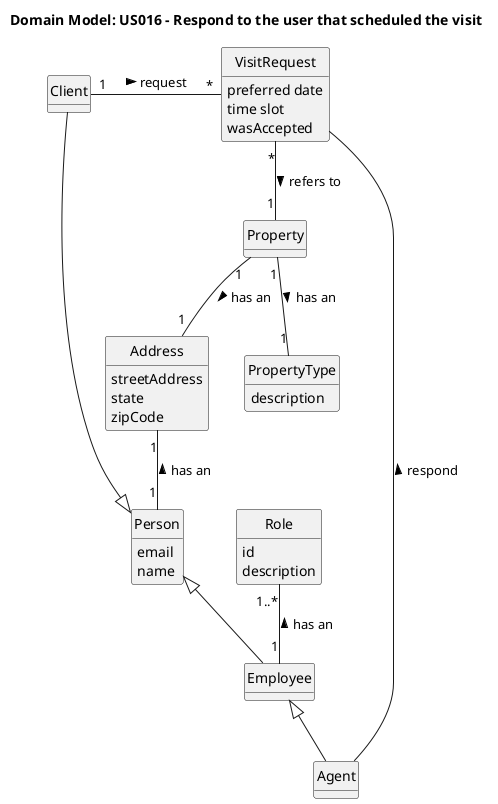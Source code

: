 @startuml
skinparam monochrome true
skinparam packageStyle rectangle
skinparam shadowing false

'left to right direction


hide circle
hide methods

title Domain Model: US016 - Respond to the user that scheduled the visit


class Employee{

}

'class Store {
'    id
'    designation
'    email
'    phoneNumber
'}

class Property {

}

class Person{
    email
    name

}

class Agent {

}

class Role{
id
description

}

class Address{
    streetAddress
    state
    zipCode
}

class VisitRequest{
    preferred date
    time slot
    wasAccepted
}

class Client {

}
class PropertyType{
    description
}


Property "1" -- "1"  PropertyType : > has an

Client "1" - "*" VisitRequest : request >
VisitRequest "*" -- "1" Property : refers to >

'Store' "1" o-- "*" Employee : part of <

'Address "1" o-- "1"  Store
Property "1" -- "1"  Address : > has an
Address "1" -- "1"  Person : < has an

Employee <|-- Agent
Role "1..*" -- "1" Employee:  < has an
'Property "*" - "1" Store: in associated with >
Person  <|-- Client
Person  <|-- Employee
VisitRequest - Agent : respond <


@enduml